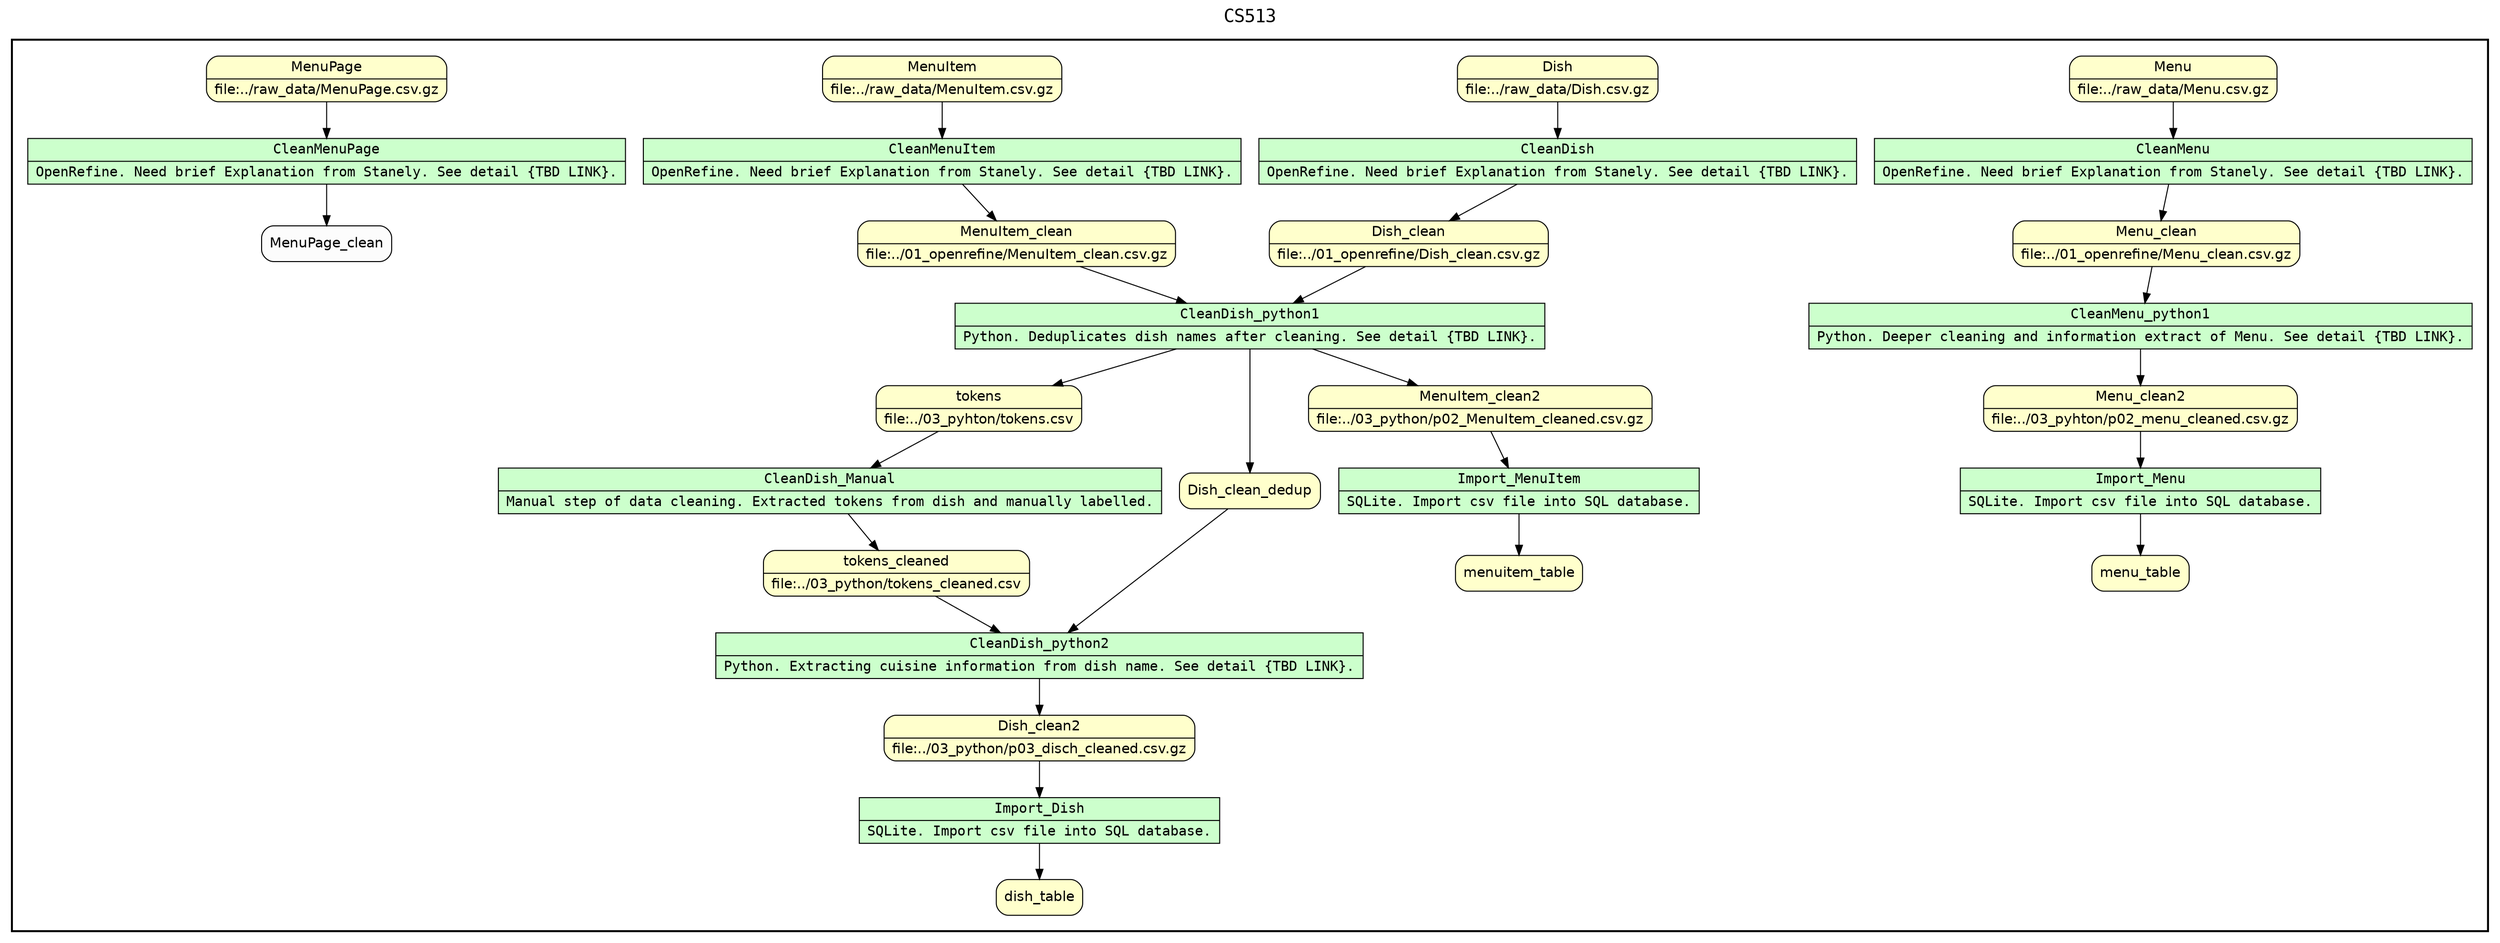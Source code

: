 
/* Start of top-level graph */
digraph Workflow {
rankdir=TB

/* Title for graph */
fontname=Courier; fontsize=18; labelloc=t
label=CS513

/* Start of double cluster for drawing box around nodes in workflow */
subgraph cluster_workflow_box_outer { label=""; color=black; penwidth=2
subgraph cluster_workflow_box_inner { label=""; color=white

/* Style for nodes representing atomic programs in workflow */
node[shape=box style=filled fillcolor="#CCFFCC" peripheries=1 fontname=Courier]

/* Nodes representing atomic programs in workflow */
CleanMenu [shape=record rankdir=LR label="{<f0> CleanMenu |<f1> OpenRefine. Need brief Explanation from Stanely. See detail \{TBD LINK\}.}"];
CleanDish [shape=record rankdir=LR label="{<f0> CleanDish |<f1> OpenRefine. Need brief Explanation from Stanely. See detail \{TBD LINK\}.}"];
CleanMenuItem [shape=record rankdir=LR label="{<f0> CleanMenuItem |<f1> OpenRefine. Need brief Explanation from Stanely. See detail \{TBD LINK\}.}"];
CleanMenuPage [shape=record rankdir=LR label="{<f0> CleanMenuPage |<f1> OpenRefine. Need brief Explanation from Stanely. See detail \{TBD LINK\}.}"];
CleanDish_python1 [shape=record rankdir=LR label="{<f0> CleanDish_python1 |<f1> Python. Deduplicates dish names after cleaning. See detail \{TBD LINK\}.}"];
CleanMenu_python1 [shape=record rankdir=LR label="{<f0> CleanMenu_python1 |<f1> Python. Deeper cleaning and information extract of Menu. See detail \{TBD LINK\}.}"];
CleanDish_Manual [shape=record rankdir=LR label="{<f0> CleanDish_Manual |<f1> Manual step of data cleaning. Extracted tokens from dish and manually labelled.}"];
CleanDish_python2 [shape=record rankdir=LR label="{<f0> CleanDish_python2 |<f1> Python. Extracting cuisine information from dish name. See detail \{TBD LINK\}.}"];
Import_Dish [shape=record rankdir=LR label="{<f0> Import_Dish |<f1> SQLite. Import csv file into SQL database.}"];
Import_Menu [shape=record rankdir=LR label="{<f0> Import_Menu |<f1> SQLite. Import csv file into SQL database.}"];
Import_MenuItem [shape=record rankdir=LR label="{<f0> Import_MenuItem |<f1> SQLite. Import csv file into SQL database.}"];

/* Style for nodes representing non-parameter data channels in workflow */
node[shape=box style="rounded,filled" fillcolor="#FFFFCC" peripheries=1 fontname=Helvetica]

/* Nodes for non-parameter data channels in workflow */
Menu [shape=record rankdir=LR label="{<f0> Menu |<f1> file\:../raw_data/Menu.csv.gz}"];
Dish [shape=record rankdir=LR label="{<f0> Dish |<f1> file\:../raw_data/Dish.csv.gz}"];
MenuItem [shape=record rankdir=LR label="{<f0> MenuItem |<f1> file\:../raw_data/MenuItem.csv.gz}"];
MenuPage [shape=record rankdir=LR label="{<f0> MenuPage |<f1> file\:../raw_data/MenuPage.csv.gz}"];
Dish_clean [shape=record rankdir=LR label="{<f0> Dish_clean |<f1> file\:../01_openrefine/Dish_clean.csv.gz}"];
MenuItem_clean [shape=record rankdir=LR label="{<f0> MenuItem_clean |<f1> file\:../01_openrefine/MenuItem_clean.csv.gz}"];
Menu_clean [shape=record rankdir=LR label="{<f0> Menu_clean |<f1> file\:../01_openrefine/Menu_clean.csv.gz}"];
tokens [shape=record rankdir=LR label="{<f0> tokens |<f1> file\:../03_pyhton/tokens.csv}"];
Dish_clean_dedup
tokens_cleaned [shape=record rankdir=LR label="{<f0> tokens_cleaned |<f1> file\:../03_python/tokens_cleaned.csv}"];
Dish_clean2 [shape=record rankdir=LR label="{<f0> Dish_clean2 |<f1> file\:../03_python/p03_disch_cleaned.csv.gz}"];
Menu_clean2 [shape=record rankdir=LR label="{<f0> Menu_clean2 |<f1> file\:../03_pyhton/p02_menu_cleaned.csv.gz}"];
MenuItem_clean2 [shape=record rankdir=LR label="{<f0> MenuItem_clean2 |<f1> file\:../03_python/p02_MenuItem_cleaned.csv.gz}"];
dish_table
menu_table
menuitem_table

/* Style for nodes representing parameter channels in workflow */
node[shape=box style="rounded,filled" fillcolor="#FCFCFC" peripheries=1 fontname=Helvetica]

/* Nodes representing parameter channels in workflow */

/* Edges representing connections between programs and channels */
CleanMenu -> Menu_clean
Menu -> CleanMenu
CleanDish -> Dish_clean
Dish -> CleanDish
CleanMenuItem -> MenuItem_clean
MenuItem -> CleanMenuItem
CleanMenuPage -> MenuPage_clean
MenuPage -> CleanMenuPage
CleanDish_python1 -> tokens
CleanDish_python1 -> Dish_clean_dedup
CleanDish_python1 -> MenuItem_clean2
Dish_clean -> CleanDish_python1
MenuItem_clean -> CleanDish_python1
CleanMenu_python1 -> Menu_clean2
Menu_clean -> CleanMenu_python1
CleanDish_Manual -> tokens_cleaned
tokens -> CleanDish_Manual
CleanDish_python2 -> Dish_clean2
Dish_clean_dedup -> CleanDish_python2
tokens_cleaned -> CleanDish_python2
Import_Dish -> dish_table
Dish_clean2 -> Import_Dish
Import_Menu -> menu_table
Menu_clean2 -> Import_Menu
Import_MenuItem -> menuitem_table
MenuItem_clean2 -> Import_MenuItem

/* End of double cluster for drawing box around nodes in workflow */
}}

/* End of top-level graph */
}
